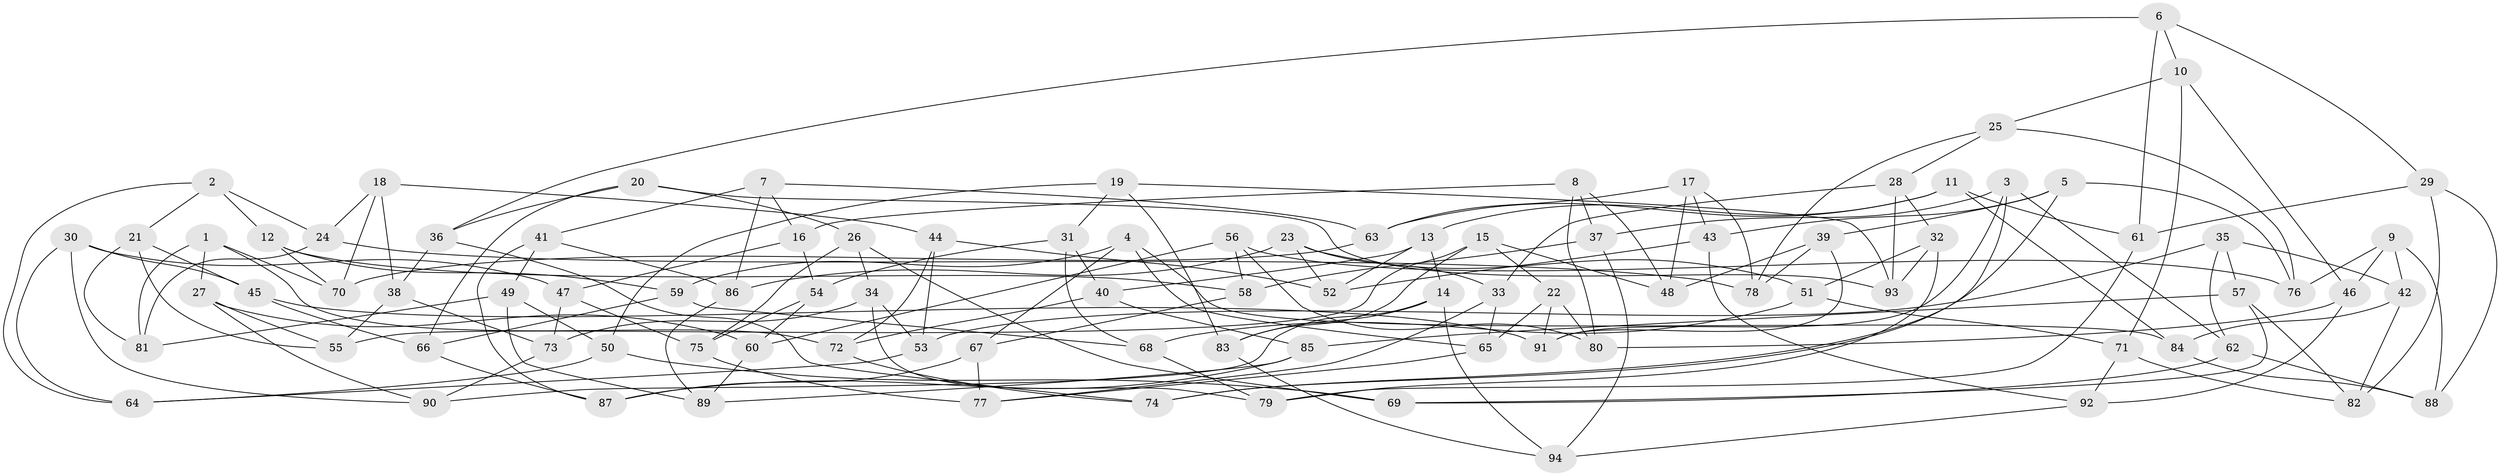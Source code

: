 // coarse degree distribution, {4: 0.425531914893617, 5: 0.19148936170212766, 6: 0.0851063829787234, 8: 0.0425531914893617, 7: 0.1276595744680851, 3: 0.0851063829787234, 11: 0.02127659574468085, 2: 0.02127659574468085}
// Generated by graph-tools (version 1.1) at 2025/03/03/04/25 22:03:11]
// undirected, 94 vertices, 188 edges
graph export_dot {
graph [start="1"]
  node [color=gray90,style=filled];
  1;
  2;
  3;
  4;
  5;
  6;
  7;
  8;
  9;
  10;
  11;
  12;
  13;
  14;
  15;
  16;
  17;
  18;
  19;
  20;
  21;
  22;
  23;
  24;
  25;
  26;
  27;
  28;
  29;
  30;
  31;
  32;
  33;
  34;
  35;
  36;
  37;
  38;
  39;
  40;
  41;
  42;
  43;
  44;
  45;
  46;
  47;
  48;
  49;
  50;
  51;
  52;
  53;
  54;
  55;
  56;
  57;
  58;
  59;
  60;
  61;
  62;
  63;
  64;
  65;
  66;
  67;
  68;
  69;
  70;
  71;
  72;
  73;
  74;
  75;
  76;
  77;
  78;
  79;
  80;
  81;
  82;
  83;
  84;
  85;
  86;
  87;
  88;
  89;
  90;
  91;
  92;
  93;
  94;
  1 -- 27;
  1 -- 70;
  1 -- 81;
  1 -- 72;
  2 -- 21;
  2 -- 12;
  2 -- 24;
  2 -- 64;
  3 -- 37;
  3 -- 91;
  3 -- 62;
  3 -- 74;
  4 -- 65;
  4 -- 67;
  4 -- 59;
  4 -- 84;
  5 -- 74;
  5 -- 39;
  5 -- 76;
  5 -- 43;
  6 -- 61;
  6 -- 29;
  6 -- 36;
  6 -- 10;
  7 -- 41;
  7 -- 86;
  7 -- 16;
  7 -- 63;
  8 -- 16;
  8 -- 37;
  8 -- 80;
  8 -- 48;
  9 -- 88;
  9 -- 76;
  9 -- 46;
  9 -- 42;
  10 -- 46;
  10 -- 71;
  10 -- 25;
  11 -- 13;
  11 -- 61;
  11 -- 63;
  11 -- 84;
  12 -- 58;
  12 -- 70;
  12 -- 59;
  13 -- 40;
  13 -- 14;
  13 -- 52;
  14 -- 83;
  14 -- 90;
  14 -- 94;
  15 -- 83;
  15 -- 48;
  15 -- 22;
  15 -- 55;
  16 -- 47;
  16 -- 54;
  17 -- 78;
  17 -- 43;
  17 -- 63;
  17 -- 48;
  18 -- 38;
  18 -- 70;
  18 -- 44;
  18 -- 24;
  19 -- 93;
  19 -- 83;
  19 -- 31;
  19 -- 50;
  20 -- 36;
  20 -- 66;
  20 -- 93;
  20 -- 26;
  21 -- 55;
  21 -- 45;
  21 -- 81;
  22 -- 91;
  22 -- 80;
  22 -- 65;
  23 -- 51;
  23 -- 52;
  23 -- 86;
  23 -- 33;
  24 -- 81;
  24 -- 78;
  25 -- 78;
  25 -- 76;
  25 -- 28;
  26 -- 75;
  26 -- 69;
  26 -- 34;
  27 -- 90;
  27 -- 55;
  27 -- 60;
  28 -- 93;
  28 -- 32;
  28 -- 33;
  29 -- 61;
  29 -- 82;
  29 -- 88;
  30 -- 47;
  30 -- 90;
  30 -- 64;
  30 -- 45;
  31 -- 40;
  31 -- 54;
  31 -- 68;
  32 -- 79;
  32 -- 93;
  32 -- 51;
  33 -- 65;
  33 -- 77;
  34 -- 53;
  34 -- 79;
  34 -- 73;
  35 -- 42;
  35 -- 57;
  35 -- 62;
  35 -- 53;
  36 -- 74;
  36 -- 38;
  37 -- 94;
  37 -- 58;
  38 -- 55;
  38 -- 73;
  39 -- 91;
  39 -- 78;
  39 -- 48;
  40 -- 85;
  40 -- 72;
  41 -- 86;
  41 -- 49;
  41 -- 87;
  42 -- 84;
  42 -- 82;
  43 -- 92;
  43 -- 52;
  44 -- 53;
  44 -- 72;
  44 -- 52;
  45 -- 91;
  45 -- 66;
  46 -- 80;
  46 -- 92;
  47 -- 73;
  47 -- 75;
  49 -- 50;
  49 -- 81;
  49 -- 89;
  50 -- 69;
  50 -- 64;
  51 -- 68;
  51 -- 71;
  53 -- 64;
  54 -- 75;
  54 -- 60;
  56 -- 58;
  56 -- 80;
  56 -- 76;
  56 -- 60;
  57 -- 82;
  57 -- 69;
  57 -- 85;
  58 -- 67;
  59 -- 66;
  59 -- 68;
  60 -- 89;
  61 -- 79;
  62 -- 69;
  62 -- 88;
  63 -- 70;
  65 -- 77;
  66 -- 87;
  67 -- 77;
  67 -- 87;
  68 -- 79;
  71 -- 92;
  71 -- 82;
  72 -- 74;
  73 -- 90;
  75 -- 77;
  83 -- 94;
  84 -- 88;
  85 -- 87;
  85 -- 89;
  86 -- 89;
  92 -- 94;
}
